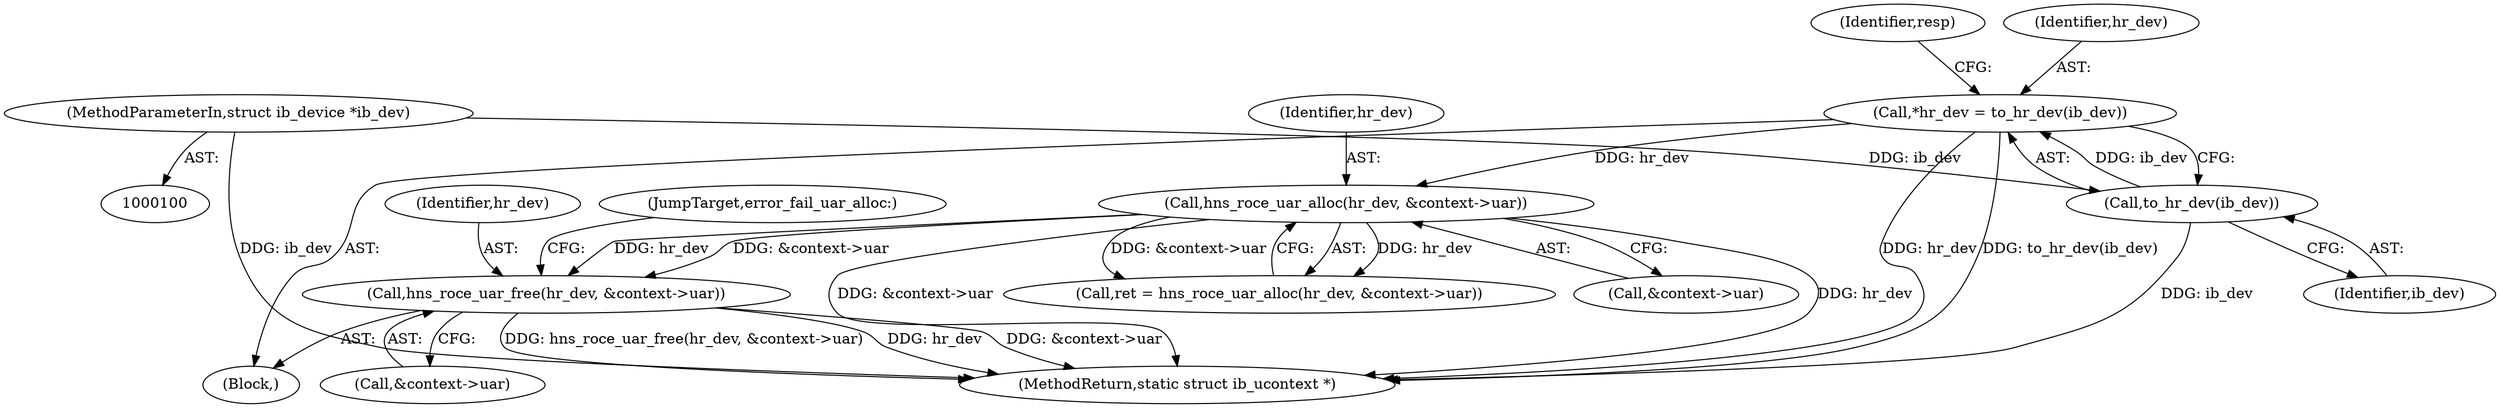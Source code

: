 digraph "0_linux_df7e40425813c50cd252e6f5e348a81ef1acae56@API" {
"1000185" [label="(Call,hns_roce_uar_free(hr_dev, &context->uar))"];
"1000140" [label="(Call,hns_roce_uar_alloc(hr_dev, &context->uar))"];
"1000111" [label="(Call,*hr_dev = to_hr_dev(ib_dev))"];
"1000113" [label="(Call,to_hr_dev(ib_dev))"];
"1000101" [label="(MethodParameterIn,struct ib_device *ib_dev)"];
"1000141" [label="(Identifier,hr_dev)"];
"1000103" [label="(Block,)"];
"1000114" [label="(Identifier,ib_dev)"];
"1000111" [label="(Call,*hr_dev = to_hr_dev(ib_dev))"];
"1000117" [label="(Identifier,resp)"];
"1000113" [label="(Call,to_hr_dev(ib_dev))"];
"1000197" [label="(MethodReturn,static struct ib_ucontext *)"];
"1000140" [label="(Call,hns_roce_uar_alloc(hr_dev, &context->uar))"];
"1000142" [label="(Call,&context->uar)"];
"1000101" [label="(MethodParameterIn,struct ib_device *ib_dev)"];
"1000187" [label="(Call,&context->uar)"];
"1000185" [label="(Call,hns_roce_uar_free(hr_dev, &context->uar))"];
"1000112" [label="(Identifier,hr_dev)"];
"1000191" [label="(JumpTarget,error_fail_uar_alloc:)"];
"1000138" [label="(Call,ret = hns_roce_uar_alloc(hr_dev, &context->uar))"];
"1000186" [label="(Identifier,hr_dev)"];
"1000185" -> "1000103"  [label="AST: "];
"1000185" -> "1000187"  [label="CFG: "];
"1000186" -> "1000185"  [label="AST: "];
"1000187" -> "1000185"  [label="AST: "];
"1000191" -> "1000185"  [label="CFG: "];
"1000185" -> "1000197"  [label="DDG: hns_roce_uar_free(hr_dev, &context->uar)"];
"1000185" -> "1000197"  [label="DDG: hr_dev"];
"1000185" -> "1000197"  [label="DDG: &context->uar"];
"1000140" -> "1000185"  [label="DDG: hr_dev"];
"1000140" -> "1000185"  [label="DDG: &context->uar"];
"1000140" -> "1000138"  [label="AST: "];
"1000140" -> "1000142"  [label="CFG: "];
"1000141" -> "1000140"  [label="AST: "];
"1000142" -> "1000140"  [label="AST: "];
"1000138" -> "1000140"  [label="CFG: "];
"1000140" -> "1000197"  [label="DDG: &context->uar"];
"1000140" -> "1000197"  [label="DDG: hr_dev"];
"1000140" -> "1000138"  [label="DDG: hr_dev"];
"1000140" -> "1000138"  [label="DDG: &context->uar"];
"1000111" -> "1000140"  [label="DDG: hr_dev"];
"1000111" -> "1000103"  [label="AST: "];
"1000111" -> "1000113"  [label="CFG: "];
"1000112" -> "1000111"  [label="AST: "];
"1000113" -> "1000111"  [label="AST: "];
"1000117" -> "1000111"  [label="CFG: "];
"1000111" -> "1000197"  [label="DDG: hr_dev"];
"1000111" -> "1000197"  [label="DDG: to_hr_dev(ib_dev)"];
"1000113" -> "1000111"  [label="DDG: ib_dev"];
"1000113" -> "1000114"  [label="CFG: "];
"1000114" -> "1000113"  [label="AST: "];
"1000113" -> "1000197"  [label="DDG: ib_dev"];
"1000101" -> "1000113"  [label="DDG: ib_dev"];
"1000101" -> "1000100"  [label="AST: "];
"1000101" -> "1000197"  [label="DDG: ib_dev"];
}

